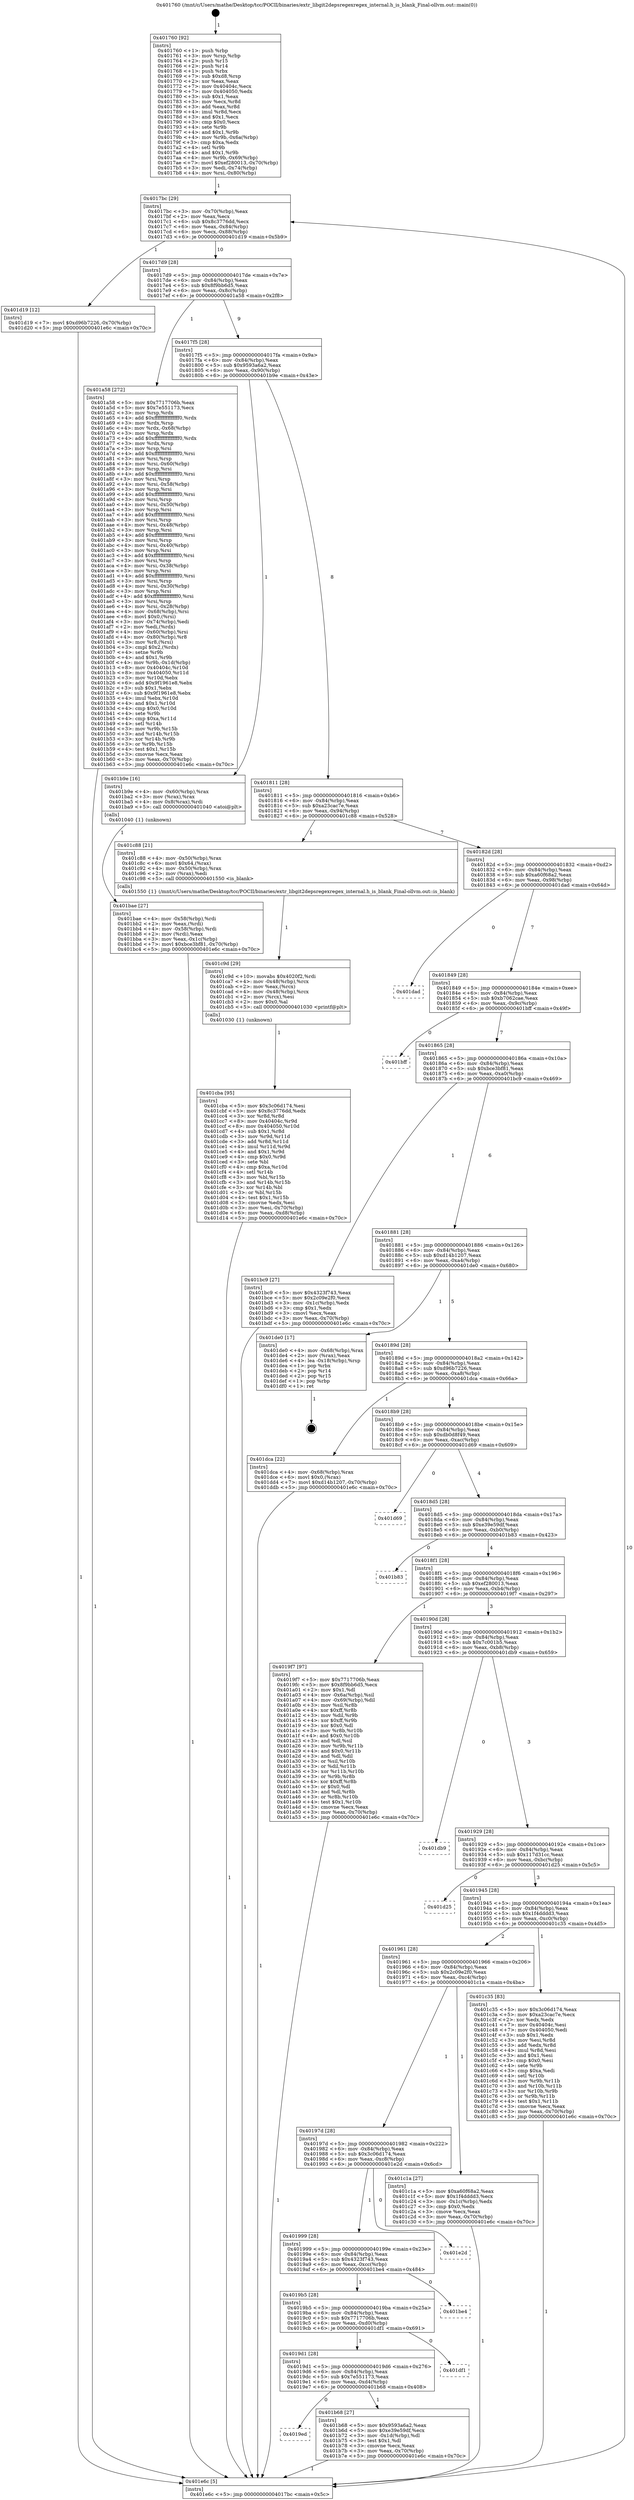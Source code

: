 digraph "0x401760" {
  label = "0x401760 (/mnt/c/Users/mathe/Desktop/tcc/POCII/binaries/extr_libgit2depsregexregex_internal.h_is_blank_Final-ollvm.out::main(0))"
  labelloc = "t"
  node[shape=record]

  Entry [label="",width=0.3,height=0.3,shape=circle,fillcolor=black,style=filled]
  "0x4017bc" [label="{
     0x4017bc [29]\l
     | [instrs]\l
     &nbsp;&nbsp;0x4017bc \<+3\>: mov -0x70(%rbp),%eax\l
     &nbsp;&nbsp;0x4017bf \<+2\>: mov %eax,%ecx\l
     &nbsp;&nbsp;0x4017c1 \<+6\>: sub $0x8c3776dd,%ecx\l
     &nbsp;&nbsp;0x4017c7 \<+6\>: mov %eax,-0x84(%rbp)\l
     &nbsp;&nbsp;0x4017cd \<+6\>: mov %ecx,-0x88(%rbp)\l
     &nbsp;&nbsp;0x4017d3 \<+6\>: je 0000000000401d19 \<main+0x5b9\>\l
  }"]
  "0x401d19" [label="{
     0x401d19 [12]\l
     | [instrs]\l
     &nbsp;&nbsp;0x401d19 \<+7\>: movl $0xd96b7226,-0x70(%rbp)\l
     &nbsp;&nbsp;0x401d20 \<+5\>: jmp 0000000000401e6c \<main+0x70c\>\l
  }"]
  "0x4017d9" [label="{
     0x4017d9 [28]\l
     | [instrs]\l
     &nbsp;&nbsp;0x4017d9 \<+5\>: jmp 00000000004017de \<main+0x7e\>\l
     &nbsp;&nbsp;0x4017de \<+6\>: mov -0x84(%rbp),%eax\l
     &nbsp;&nbsp;0x4017e4 \<+5\>: sub $0x8f9bb6d5,%eax\l
     &nbsp;&nbsp;0x4017e9 \<+6\>: mov %eax,-0x8c(%rbp)\l
     &nbsp;&nbsp;0x4017ef \<+6\>: je 0000000000401a58 \<main+0x2f8\>\l
  }"]
  Exit [label="",width=0.3,height=0.3,shape=circle,fillcolor=black,style=filled,peripheries=2]
  "0x401a58" [label="{
     0x401a58 [272]\l
     | [instrs]\l
     &nbsp;&nbsp;0x401a58 \<+5\>: mov $0x7717706b,%eax\l
     &nbsp;&nbsp;0x401a5d \<+5\>: mov $0x7e551173,%ecx\l
     &nbsp;&nbsp;0x401a62 \<+3\>: mov %rsp,%rdx\l
     &nbsp;&nbsp;0x401a65 \<+4\>: add $0xfffffffffffffff0,%rdx\l
     &nbsp;&nbsp;0x401a69 \<+3\>: mov %rdx,%rsp\l
     &nbsp;&nbsp;0x401a6c \<+4\>: mov %rdx,-0x68(%rbp)\l
     &nbsp;&nbsp;0x401a70 \<+3\>: mov %rsp,%rdx\l
     &nbsp;&nbsp;0x401a73 \<+4\>: add $0xfffffffffffffff0,%rdx\l
     &nbsp;&nbsp;0x401a77 \<+3\>: mov %rdx,%rsp\l
     &nbsp;&nbsp;0x401a7a \<+3\>: mov %rsp,%rsi\l
     &nbsp;&nbsp;0x401a7d \<+4\>: add $0xfffffffffffffff0,%rsi\l
     &nbsp;&nbsp;0x401a81 \<+3\>: mov %rsi,%rsp\l
     &nbsp;&nbsp;0x401a84 \<+4\>: mov %rsi,-0x60(%rbp)\l
     &nbsp;&nbsp;0x401a88 \<+3\>: mov %rsp,%rsi\l
     &nbsp;&nbsp;0x401a8b \<+4\>: add $0xfffffffffffffff0,%rsi\l
     &nbsp;&nbsp;0x401a8f \<+3\>: mov %rsi,%rsp\l
     &nbsp;&nbsp;0x401a92 \<+4\>: mov %rsi,-0x58(%rbp)\l
     &nbsp;&nbsp;0x401a96 \<+3\>: mov %rsp,%rsi\l
     &nbsp;&nbsp;0x401a99 \<+4\>: add $0xfffffffffffffff0,%rsi\l
     &nbsp;&nbsp;0x401a9d \<+3\>: mov %rsi,%rsp\l
     &nbsp;&nbsp;0x401aa0 \<+4\>: mov %rsi,-0x50(%rbp)\l
     &nbsp;&nbsp;0x401aa4 \<+3\>: mov %rsp,%rsi\l
     &nbsp;&nbsp;0x401aa7 \<+4\>: add $0xfffffffffffffff0,%rsi\l
     &nbsp;&nbsp;0x401aab \<+3\>: mov %rsi,%rsp\l
     &nbsp;&nbsp;0x401aae \<+4\>: mov %rsi,-0x48(%rbp)\l
     &nbsp;&nbsp;0x401ab2 \<+3\>: mov %rsp,%rsi\l
     &nbsp;&nbsp;0x401ab5 \<+4\>: add $0xfffffffffffffff0,%rsi\l
     &nbsp;&nbsp;0x401ab9 \<+3\>: mov %rsi,%rsp\l
     &nbsp;&nbsp;0x401abc \<+4\>: mov %rsi,-0x40(%rbp)\l
     &nbsp;&nbsp;0x401ac0 \<+3\>: mov %rsp,%rsi\l
     &nbsp;&nbsp;0x401ac3 \<+4\>: add $0xfffffffffffffff0,%rsi\l
     &nbsp;&nbsp;0x401ac7 \<+3\>: mov %rsi,%rsp\l
     &nbsp;&nbsp;0x401aca \<+4\>: mov %rsi,-0x38(%rbp)\l
     &nbsp;&nbsp;0x401ace \<+3\>: mov %rsp,%rsi\l
     &nbsp;&nbsp;0x401ad1 \<+4\>: add $0xfffffffffffffff0,%rsi\l
     &nbsp;&nbsp;0x401ad5 \<+3\>: mov %rsi,%rsp\l
     &nbsp;&nbsp;0x401ad8 \<+4\>: mov %rsi,-0x30(%rbp)\l
     &nbsp;&nbsp;0x401adc \<+3\>: mov %rsp,%rsi\l
     &nbsp;&nbsp;0x401adf \<+4\>: add $0xfffffffffffffff0,%rsi\l
     &nbsp;&nbsp;0x401ae3 \<+3\>: mov %rsi,%rsp\l
     &nbsp;&nbsp;0x401ae6 \<+4\>: mov %rsi,-0x28(%rbp)\l
     &nbsp;&nbsp;0x401aea \<+4\>: mov -0x68(%rbp),%rsi\l
     &nbsp;&nbsp;0x401aee \<+6\>: movl $0x0,(%rsi)\l
     &nbsp;&nbsp;0x401af4 \<+3\>: mov -0x74(%rbp),%edi\l
     &nbsp;&nbsp;0x401af7 \<+2\>: mov %edi,(%rdx)\l
     &nbsp;&nbsp;0x401af9 \<+4\>: mov -0x60(%rbp),%rsi\l
     &nbsp;&nbsp;0x401afd \<+4\>: mov -0x80(%rbp),%r8\l
     &nbsp;&nbsp;0x401b01 \<+3\>: mov %r8,(%rsi)\l
     &nbsp;&nbsp;0x401b04 \<+3\>: cmpl $0x2,(%rdx)\l
     &nbsp;&nbsp;0x401b07 \<+4\>: setne %r9b\l
     &nbsp;&nbsp;0x401b0b \<+4\>: and $0x1,%r9b\l
     &nbsp;&nbsp;0x401b0f \<+4\>: mov %r9b,-0x1d(%rbp)\l
     &nbsp;&nbsp;0x401b13 \<+8\>: mov 0x40404c,%r10d\l
     &nbsp;&nbsp;0x401b1b \<+8\>: mov 0x404050,%r11d\l
     &nbsp;&nbsp;0x401b23 \<+3\>: mov %r10d,%ebx\l
     &nbsp;&nbsp;0x401b26 \<+6\>: add $0x9f1961e8,%ebx\l
     &nbsp;&nbsp;0x401b2c \<+3\>: sub $0x1,%ebx\l
     &nbsp;&nbsp;0x401b2f \<+6\>: sub $0x9f1961e8,%ebx\l
     &nbsp;&nbsp;0x401b35 \<+4\>: imul %ebx,%r10d\l
     &nbsp;&nbsp;0x401b39 \<+4\>: and $0x1,%r10d\l
     &nbsp;&nbsp;0x401b3d \<+4\>: cmp $0x0,%r10d\l
     &nbsp;&nbsp;0x401b41 \<+4\>: sete %r9b\l
     &nbsp;&nbsp;0x401b45 \<+4\>: cmp $0xa,%r11d\l
     &nbsp;&nbsp;0x401b49 \<+4\>: setl %r14b\l
     &nbsp;&nbsp;0x401b4d \<+3\>: mov %r9b,%r15b\l
     &nbsp;&nbsp;0x401b50 \<+3\>: and %r14b,%r15b\l
     &nbsp;&nbsp;0x401b53 \<+3\>: xor %r14b,%r9b\l
     &nbsp;&nbsp;0x401b56 \<+3\>: or %r9b,%r15b\l
     &nbsp;&nbsp;0x401b59 \<+4\>: test $0x1,%r15b\l
     &nbsp;&nbsp;0x401b5d \<+3\>: cmovne %ecx,%eax\l
     &nbsp;&nbsp;0x401b60 \<+3\>: mov %eax,-0x70(%rbp)\l
     &nbsp;&nbsp;0x401b63 \<+5\>: jmp 0000000000401e6c \<main+0x70c\>\l
  }"]
  "0x4017f5" [label="{
     0x4017f5 [28]\l
     | [instrs]\l
     &nbsp;&nbsp;0x4017f5 \<+5\>: jmp 00000000004017fa \<main+0x9a\>\l
     &nbsp;&nbsp;0x4017fa \<+6\>: mov -0x84(%rbp),%eax\l
     &nbsp;&nbsp;0x401800 \<+5\>: sub $0x9593a6a2,%eax\l
     &nbsp;&nbsp;0x401805 \<+6\>: mov %eax,-0x90(%rbp)\l
     &nbsp;&nbsp;0x40180b \<+6\>: je 0000000000401b9e \<main+0x43e\>\l
  }"]
  "0x401cba" [label="{
     0x401cba [95]\l
     | [instrs]\l
     &nbsp;&nbsp;0x401cba \<+5\>: mov $0x3c06d174,%esi\l
     &nbsp;&nbsp;0x401cbf \<+5\>: mov $0x8c3776dd,%edx\l
     &nbsp;&nbsp;0x401cc4 \<+3\>: xor %r8d,%r8d\l
     &nbsp;&nbsp;0x401cc7 \<+8\>: mov 0x40404c,%r9d\l
     &nbsp;&nbsp;0x401ccf \<+8\>: mov 0x404050,%r10d\l
     &nbsp;&nbsp;0x401cd7 \<+4\>: sub $0x1,%r8d\l
     &nbsp;&nbsp;0x401cdb \<+3\>: mov %r9d,%r11d\l
     &nbsp;&nbsp;0x401cde \<+3\>: add %r8d,%r11d\l
     &nbsp;&nbsp;0x401ce1 \<+4\>: imul %r11d,%r9d\l
     &nbsp;&nbsp;0x401ce5 \<+4\>: and $0x1,%r9d\l
     &nbsp;&nbsp;0x401ce9 \<+4\>: cmp $0x0,%r9d\l
     &nbsp;&nbsp;0x401ced \<+3\>: sete %bl\l
     &nbsp;&nbsp;0x401cf0 \<+4\>: cmp $0xa,%r10d\l
     &nbsp;&nbsp;0x401cf4 \<+4\>: setl %r14b\l
     &nbsp;&nbsp;0x401cf8 \<+3\>: mov %bl,%r15b\l
     &nbsp;&nbsp;0x401cfb \<+3\>: and %r14b,%r15b\l
     &nbsp;&nbsp;0x401cfe \<+3\>: xor %r14b,%bl\l
     &nbsp;&nbsp;0x401d01 \<+3\>: or %bl,%r15b\l
     &nbsp;&nbsp;0x401d04 \<+4\>: test $0x1,%r15b\l
     &nbsp;&nbsp;0x401d08 \<+3\>: cmovne %edx,%esi\l
     &nbsp;&nbsp;0x401d0b \<+3\>: mov %esi,-0x70(%rbp)\l
     &nbsp;&nbsp;0x401d0e \<+6\>: mov %eax,-0xd8(%rbp)\l
     &nbsp;&nbsp;0x401d14 \<+5\>: jmp 0000000000401e6c \<main+0x70c\>\l
  }"]
  "0x401b9e" [label="{
     0x401b9e [16]\l
     | [instrs]\l
     &nbsp;&nbsp;0x401b9e \<+4\>: mov -0x60(%rbp),%rax\l
     &nbsp;&nbsp;0x401ba2 \<+3\>: mov (%rax),%rax\l
     &nbsp;&nbsp;0x401ba5 \<+4\>: mov 0x8(%rax),%rdi\l
     &nbsp;&nbsp;0x401ba9 \<+5\>: call 0000000000401040 \<atoi@plt\>\l
     | [calls]\l
     &nbsp;&nbsp;0x401040 \{1\} (unknown)\l
  }"]
  "0x401811" [label="{
     0x401811 [28]\l
     | [instrs]\l
     &nbsp;&nbsp;0x401811 \<+5\>: jmp 0000000000401816 \<main+0xb6\>\l
     &nbsp;&nbsp;0x401816 \<+6\>: mov -0x84(%rbp),%eax\l
     &nbsp;&nbsp;0x40181c \<+5\>: sub $0xa23cac7e,%eax\l
     &nbsp;&nbsp;0x401821 \<+6\>: mov %eax,-0x94(%rbp)\l
     &nbsp;&nbsp;0x401827 \<+6\>: je 0000000000401c88 \<main+0x528\>\l
  }"]
  "0x401c9d" [label="{
     0x401c9d [29]\l
     | [instrs]\l
     &nbsp;&nbsp;0x401c9d \<+10\>: movabs $0x4020f2,%rdi\l
     &nbsp;&nbsp;0x401ca7 \<+4\>: mov -0x48(%rbp),%rcx\l
     &nbsp;&nbsp;0x401cab \<+2\>: mov %eax,(%rcx)\l
     &nbsp;&nbsp;0x401cad \<+4\>: mov -0x48(%rbp),%rcx\l
     &nbsp;&nbsp;0x401cb1 \<+2\>: mov (%rcx),%esi\l
     &nbsp;&nbsp;0x401cb3 \<+2\>: mov $0x0,%al\l
     &nbsp;&nbsp;0x401cb5 \<+5\>: call 0000000000401030 \<printf@plt\>\l
     | [calls]\l
     &nbsp;&nbsp;0x401030 \{1\} (unknown)\l
  }"]
  "0x401c88" [label="{
     0x401c88 [21]\l
     | [instrs]\l
     &nbsp;&nbsp;0x401c88 \<+4\>: mov -0x50(%rbp),%rax\l
     &nbsp;&nbsp;0x401c8c \<+6\>: movl $0x64,(%rax)\l
     &nbsp;&nbsp;0x401c92 \<+4\>: mov -0x50(%rbp),%rax\l
     &nbsp;&nbsp;0x401c96 \<+2\>: mov (%rax),%edi\l
     &nbsp;&nbsp;0x401c98 \<+5\>: call 0000000000401550 \<is_blank\>\l
     | [calls]\l
     &nbsp;&nbsp;0x401550 \{1\} (/mnt/c/Users/mathe/Desktop/tcc/POCII/binaries/extr_libgit2depsregexregex_internal.h_is_blank_Final-ollvm.out::is_blank)\l
  }"]
  "0x40182d" [label="{
     0x40182d [28]\l
     | [instrs]\l
     &nbsp;&nbsp;0x40182d \<+5\>: jmp 0000000000401832 \<main+0xd2\>\l
     &nbsp;&nbsp;0x401832 \<+6\>: mov -0x84(%rbp),%eax\l
     &nbsp;&nbsp;0x401838 \<+5\>: sub $0xa60f68a2,%eax\l
     &nbsp;&nbsp;0x40183d \<+6\>: mov %eax,-0x98(%rbp)\l
     &nbsp;&nbsp;0x401843 \<+6\>: je 0000000000401dad \<main+0x64d\>\l
  }"]
  "0x401bae" [label="{
     0x401bae [27]\l
     | [instrs]\l
     &nbsp;&nbsp;0x401bae \<+4\>: mov -0x58(%rbp),%rdi\l
     &nbsp;&nbsp;0x401bb2 \<+2\>: mov %eax,(%rdi)\l
     &nbsp;&nbsp;0x401bb4 \<+4\>: mov -0x58(%rbp),%rdi\l
     &nbsp;&nbsp;0x401bb8 \<+2\>: mov (%rdi),%eax\l
     &nbsp;&nbsp;0x401bba \<+3\>: mov %eax,-0x1c(%rbp)\l
     &nbsp;&nbsp;0x401bbd \<+7\>: movl $0xbce3bf81,-0x70(%rbp)\l
     &nbsp;&nbsp;0x401bc4 \<+5\>: jmp 0000000000401e6c \<main+0x70c\>\l
  }"]
  "0x401dad" [label="{
     0x401dad\l
  }", style=dashed]
  "0x401849" [label="{
     0x401849 [28]\l
     | [instrs]\l
     &nbsp;&nbsp;0x401849 \<+5\>: jmp 000000000040184e \<main+0xee\>\l
     &nbsp;&nbsp;0x40184e \<+6\>: mov -0x84(%rbp),%eax\l
     &nbsp;&nbsp;0x401854 \<+5\>: sub $0xb7062cae,%eax\l
     &nbsp;&nbsp;0x401859 \<+6\>: mov %eax,-0x9c(%rbp)\l
     &nbsp;&nbsp;0x40185f \<+6\>: je 0000000000401bff \<main+0x49f\>\l
  }"]
  "0x4019ed" [label="{
     0x4019ed\l
  }", style=dashed]
  "0x401bff" [label="{
     0x401bff\l
  }", style=dashed]
  "0x401865" [label="{
     0x401865 [28]\l
     | [instrs]\l
     &nbsp;&nbsp;0x401865 \<+5\>: jmp 000000000040186a \<main+0x10a\>\l
     &nbsp;&nbsp;0x40186a \<+6\>: mov -0x84(%rbp),%eax\l
     &nbsp;&nbsp;0x401870 \<+5\>: sub $0xbce3bf81,%eax\l
     &nbsp;&nbsp;0x401875 \<+6\>: mov %eax,-0xa0(%rbp)\l
     &nbsp;&nbsp;0x40187b \<+6\>: je 0000000000401bc9 \<main+0x469\>\l
  }"]
  "0x401b68" [label="{
     0x401b68 [27]\l
     | [instrs]\l
     &nbsp;&nbsp;0x401b68 \<+5\>: mov $0x9593a6a2,%eax\l
     &nbsp;&nbsp;0x401b6d \<+5\>: mov $0xe39e59df,%ecx\l
     &nbsp;&nbsp;0x401b72 \<+3\>: mov -0x1d(%rbp),%dl\l
     &nbsp;&nbsp;0x401b75 \<+3\>: test $0x1,%dl\l
     &nbsp;&nbsp;0x401b78 \<+3\>: cmovne %ecx,%eax\l
     &nbsp;&nbsp;0x401b7b \<+3\>: mov %eax,-0x70(%rbp)\l
     &nbsp;&nbsp;0x401b7e \<+5\>: jmp 0000000000401e6c \<main+0x70c\>\l
  }"]
  "0x401bc9" [label="{
     0x401bc9 [27]\l
     | [instrs]\l
     &nbsp;&nbsp;0x401bc9 \<+5\>: mov $0x4323f743,%eax\l
     &nbsp;&nbsp;0x401bce \<+5\>: mov $0x2c09e2f0,%ecx\l
     &nbsp;&nbsp;0x401bd3 \<+3\>: mov -0x1c(%rbp),%edx\l
     &nbsp;&nbsp;0x401bd6 \<+3\>: cmp $0x1,%edx\l
     &nbsp;&nbsp;0x401bd9 \<+3\>: cmovl %ecx,%eax\l
     &nbsp;&nbsp;0x401bdc \<+3\>: mov %eax,-0x70(%rbp)\l
     &nbsp;&nbsp;0x401bdf \<+5\>: jmp 0000000000401e6c \<main+0x70c\>\l
  }"]
  "0x401881" [label="{
     0x401881 [28]\l
     | [instrs]\l
     &nbsp;&nbsp;0x401881 \<+5\>: jmp 0000000000401886 \<main+0x126\>\l
     &nbsp;&nbsp;0x401886 \<+6\>: mov -0x84(%rbp),%eax\l
     &nbsp;&nbsp;0x40188c \<+5\>: sub $0xd14b1207,%eax\l
     &nbsp;&nbsp;0x401891 \<+6\>: mov %eax,-0xa4(%rbp)\l
     &nbsp;&nbsp;0x401897 \<+6\>: je 0000000000401de0 \<main+0x680\>\l
  }"]
  "0x4019d1" [label="{
     0x4019d1 [28]\l
     | [instrs]\l
     &nbsp;&nbsp;0x4019d1 \<+5\>: jmp 00000000004019d6 \<main+0x276\>\l
     &nbsp;&nbsp;0x4019d6 \<+6\>: mov -0x84(%rbp),%eax\l
     &nbsp;&nbsp;0x4019dc \<+5\>: sub $0x7e551173,%eax\l
     &nbsp;&nbsp;0x4019e1 \<+6\>: mov %eax,-0xd4(%rbp)\l
     &nbsp;&nbsp;0x4019e7 \<+6\>: je 0000000000401b68 \<main+0x408\>\l
  }"]
  "0x401de0" [label="{
     0x401de0 [17]\l
     | [instrs]\l
     &nbsp;&nbsp;0x401de0 \<+4\>: mov -0x68(%rbp),%rax\l
     &nbsp;&nbsp;0x401de4 \<+2\>: mov (%rax),%eax\l
     &nbsp;&nbsp;0x401de6 \<+4\>: lea -0x18(%rbp),%rsp\l
     &nbsp;&nbsp;0x401dea \<+1\>: pop %rbx\l
     &nbsp;&nbsp;0x401deb \<+2\>: pop %r14\l
     &nbsp;&nbsp;0x401ded \<+2\>: pop %r15\l
     &nbsp;&nbsp;0x401def \<+1\>: pop %rbp\l
     &nbsp;&nbsp;0x401df0 \<+1\>: ret\l
  }"]
  "0x40189d" [label="{
     0x40189d [28]\l
     | [instrs]\l
     &nbsp;&nbsp;0x40189d \<+5\>: jmp 00000000004018a2 \<main+0x142\>\l
     &nbsp;&nbsp;0x4018a2 \<+6\>: mov -0x84(%rbp),%eax\l
     &nbsp;&nbsp;0x4018a8 \<+5\>: sub $0xd96b7226,%eax\l
     &nbsp;&nbsp;0x4018ad \<+6\>: mov %eax,-0xa8(%rbp)\l
     &nbsp;&nbsp;0x4018b3 \<+6\>: je 0000000000401dca \<main+0x66a\>\l
  }"]
  "0x401df1" [label="{
     0x401df1\l
  }", style=dashed]
  "0x401dca" [label="{
     0x401dca [22]\l
     | [instrs]\l
     &nbsp;&nbsp;0x401dca \<+4\>: mov -0x68(%rbp),%rax\l
     &nbsp;&nbsp;0x401dce \<+6\>: movl $0x0,(%rax)\l
     &nbsp;&nbsp;0x401dd4 \<+7\>: movl $0xd14b1207,-0x70(%rbp)\l
     &nbsp;&nbsp;0x401ddb \<+5\>: jmp 0000000000401e6c \<main+0x70c\>\l
  }"]
  "0x4018b9" [label="{
     0x4018b9 [28]\l
     | [instrs]\l
     &nbsp;&nbsp;0x4018b9 \<+5\>: jmp 00000000004018be \<main+0x15e\>\l
     &nbsp;&nbsp;0x4018be \<+6\>: mov -0x84(%rbp),%eax\l
     &nbsp;&nbsp;0x4018c4 \<+5\>: sub $0xdb0d8f49,%eax\l
     &nbsp;&nbsp;0x4018c9 \<+6\>: mov %eax,-0xac(%rbp)\l
     &nbsp;&nbsp;0x4018cf \<+6\>: je 0000000000401d69 \<main+0x609\>\l
  }"]
  "0x4019b5" [label="{
     0x4019b5 [28]\l
     | [instrs]\l
     &nbsp;&nbsp;0x4019b5 \<+5\>: jmp 00000000004019ba \<main+0x25a\>\l
     &nbsp;&nbsp;0x4019ba \<+6\>: mov -0x84(%rbp),%eax\l
     &nbsp;&nbsp;0x4019c0 \<+5\>: sub $0x7717706b,%eax\l
     &nbsp;&nbsp;0x4019c5 \<+6\>: mov %eax,-0xd0(%rbp)\l
     &nbsp;&nbsp;0x4019cb \<+6\>: je 0000000000401df1 \<main+0x691\>\l
  }"]
  "0x401d69" [label="{
     0x401d69\l
  }", style=dashed]
  "0x4018d5" [label="{
     0x4018d5 [28]\l
     | [instrs]\l
     &nbsp;&nbsp;0x4018d5 \<+5\>: jmp 00000000004018da \<main+0x17a\>\l
     &nbsp;&nbsp;0x4018da \<+6\>: mov -0x84(%rbp),%eax\l
     &nbsp;&nbsp;0x4018e0 \<+5\>: sub $0xe39e59df,%eax\l
     &nbsp;&nbsp;0x4018e5 \<+6\>: mov %eax,-0xb0(%rbp)\l
     &nbsp;&nbsp;0x4018eb \<+6\>: je 0000000000401b83 \<main+0x423\>\l
  }"]
  "0x401be4" [label="{
     0x401be4\l
  }", style=dashed]
  "0x401b83" [label="{
     0x401b83\l
  }", style=dashed]
  "0x4018f1" [label="{
     0x4018f1 [28]\l
     | [instrs]\l
     &nbsp;&nbsp;0x4018f1 \<+5\>: jmp 00000000004018f6 \<main+0x196\>\l
     &nbsp;&nbsp;0x4018f6 \<+6\>: mov -0x84(%rbp),%eax\l
     &nbsp;&nbsp;0x4018fc \<+5\>: sub $0xef280013,%eax\l
     &nbsp;&nbsp;0x401901 \<+6\>: mov %eax,-0xb4(%rbp)\l
     &nbsp;&nbsp;0x401907 \<+6\>: je 00000000004019f7 \<main+0x297\>\l
  }"]
  "0x401999" [label="{
     0x401999 [28]\l
     | [instrs]\l
     &nbsp;&nbsp;0x401999 \<+5\>: jmp 000000000040199e \<main+0x23e\>\l
     &nbsp;&nbsp;0x40199e \<+6\>: mov -0x84(%rbp),%eax\l
     &nbsp;&nbsp;0x4019a4 \<+5\>: sub $0x4323f743,%eax\l
     &nbsp;&nbsp;0x4019a9 \<+6\>: mov %eax,-0xcc(%rbp)\l
     &nbsp;&nbsp;0x4019af \<+6\>: je 0000000000401be4 \<main+0x484\>\l
  }"]
  "0x4019f7" [label="{
     0x4019f7 [97]\l
     | [instrs]\l
     &nbsp;&nbsp;0x4019f7 \<+5\>: mov $0x7717706b,%eax\l
     &nbsp;&nbsp;0x4019fc \<+5\>: mov $0x8f9bb6d5,%ecx\l
     &nbsp;&nbsp;0x401a01 \<+2\>: mov $0x1,%dl\l
     &nbsp;&nbsp;0x401a03 \<+4\>: mov -0x6a(%rbp),%sil\l
     &nbsp;&nbsp;0x401a07 \<+4\>: mov -0x69(%rbp),%dil\l
     &nbsp;&nbsp;0x401a0b \<+3\>: mov %sil,%r8b\l
     &nbsp;&nbsp;0x401a0e \<+4\>: xor $0xff,%r8b\l
     &nbsp;&nbsp;0x401a12 \<+3\>: mov %dil,%r9b\l
     &nbsp;&nbsp;0x401a15 \<+4\>: xor $0xff,%r9b\l
     &nbsp;&nbsp;0x401a19 \<+3\>: xor $0x0,%dl\l
     &nbsp;&nbsp;0x401a1c \<+3\>: mov %r8b,%r10b\l
     &nbsp;&nbsp;0x401a1f \<+4\>: and $0x0,%r10b\l
     &nbsp;&nbsp;0x401a23 \<+3\>: and %dl,%sil\l
     &nbsp;&nbsp;0x401a26 \<+3\>: mov %r9b,%r11b\l
     &nbsp;&nbsp;0x401a29 \<+4\>: and $0x0,%r11b\l
     &nbsp;&nbsp;0x401a2d \<+3\>: and %dl,%dil\l
     &nbsp;&nbsp;0x401a30 \<+3\>: or %sil,%r10b\l
     &nbsp;&nbsp;0x401a33 \<+3\>: or %dil,%r11b\l
     &nbsp;&nbsp;0x401a36 \<+3\>: xor %r11b,%r10b\l
     &nbsp;&nbsp;0x401a39 \<+3\>: or %r9b,%r8b\l
     &nbsp;&nbsp;0x401a3c \<+4\>: xor $0xff,%r8b\l
     &nbsp;&nbsp;0x401a40 \<+3\>: or $0x0,%dl\l
     &nbsp;&nbsp;0x401a43 \<+3\>: and %dl,%r8b\l
     &nbsp;&nbsp;0x401a46 \<+3\>: or %r8b,%r10b\l
     &nbsp;&nbsp;0x401a49 \<+4\>: test $0x1,%r10b\l
     &nbsp;&nbsp;0x401a4d \<+3\>: cmovne %ecx,%eax\l
     &nbsp;&nbsp;0x401a50 \<+3\>: mov %eax,-0x70(%rbp)\l
     &nbsp;&nbsp;0x401a53 \<+5\>: jmp 0000000000401e6c \<main+0x70c\>\l
  }"]
  "0x40190d" [label="{
     0x40190d [28]\l
     | [instrs]\l
     &nbsp;&nbsp;0x40190d \<+5\>: jmp 0000000000401912 \<main+0x1b2\>\l
     &nbsp;&nbsp;0x401912 \<+6\>: mov -0x84(%rbp),%eax\l
     &nbsp;&nbsp;0x401918 \<+5\>: sub $0x7c001b5,%eax\l
     &nbsp;&nbsp;0x40191d \<+6\>: mov %eax,-0xb8(%rbp)\l
     &nbsp;&nbsp;0x401923 \<+6\>: je 0000000000401db9 \<main+0x659\>\l
  }"]
  "0x401e6c" [label="{
     0x401e6c [5]\l
     | [instrs]\l
     &nbsp;&nbsp;0x401e6c \<+5\>: jmp 00000000004017bc \<main+0x5c\>\l
  }"]
  "0x401760" [label="{
     0x401760 [92]\l
     | [instrs]\l
     &nbsp;&nbsp;0x401760 \<+1\>: push %rbp\l
     &nbsp;&nbsp;0x401761 \<+3\>: mov %rsp,%rbp\l
     &nbsp;&nbsp;0x401764 \<+2\>: push %r15\l
     &nbsp;&nbsp;0x401766 \<+2\>: push %r14\l
     &nbsp;&nbsp;0x401768 \<+1\>: push %rbx\l
     &nbsp;&nbsp;0x401769 \<+7\>: sub $0xd8,%rsp\l
     &nbsp;&nbsp;0x401770 \<+2\>: xor %eax,%eax\l
     &nbsp;&nbsp;0x401772 \<+7\>: mov 0x40404c,%ecx\l
     &nbsp;&nbsp;0x401779 \<+7\>: mov 0x404050,%edx\l
     &nbsp;&nbsp;0x401780 \<+3\>: sub $0x1,%eax\l
     &nbsp;&nbsp;0x401783 \<+3\>: mov %ecx,%r8d\l
     &nbsp;&nbsp;0x401786 \<+3\>: add %eax,%r8d\l
     &nbsp;&nbsp;0x401789 \<+4\>: imul %r8d,%ecx\l
     &nbsp;&nbsp;0x40178d \<+3\>: and $0x1,%ecx\l
     &nbsp;&nbsp;0x401790 \<+3\>: cmp $0x0,%ecx\l
     &nbsp;&nbsp;0x401793 \<+4\>: sete %r9b\l
     &nbsp;&nbsp;0x401797 \<+4\>: and $0x1,%r9b\l
     &nbsp;&nbsp;0x40179b \<+4\>: mov %r9b,-0x6a(%rbp)\l
     &nbsp;&nbsp;0x40179f \<+3\>: cmp $0xa,%edx\l
     &nbsp;&nbsp;0x4017a2 \<+4\>: setl %r9b\l
     &nbsp;&nbsp;0x4017a6 \<+4\>: and $0x1,%r9b\l
     &nbsp;&nbsp;0x4017aa \<+4\>: mov %r9b,-0x69(%rbp)\l
     &nbsp;&nbsp;0x4017ae \<+7\>: movl $0xef280013,-0x70(%rbp)\l
     &nbsp;&nbsp;0x4017b5 \<+3\>: mov %edi,-0x74(%rbp)\l
     &nbsp;&nbsp;0x4017b8 \<+4\>: mov %rsi,-0x80(%rbp)\l
  }"]
  "0x401e2d" [label="{
     0x401e2d\l
  }", style=dashed]
  "0x40197d" [label="{
     0x40197d [28]\l
     | [instrs]\l
     &nbsp;&nbsp;0x40197d \<+5\>: jmp 0000000000401982 \<main+0x222\>\l
     &nbsp;&nbsp;0x401982 \<+6\>: mov -0x84(%rbp),%eax\l
     &nbsp;&nbsp;0x401988 \<+5\>: sub $0x3c06d174,%eax\l
     &nbsp;&nbsp;0x40198d \<+6\>: mov %eax,-0xc8(%rbp)\l
     &nbsp;&nbsp;0x401993 \<+6\>: je 0000000000401e2d \<main+0x6cd\>\l
  }"]
  "0x401db9" [label="{
     0x401db9\l
  }", style=dashed]
  "0x401929" [label="{
     0x401929 [28]\l
     | [instrs]\l
     &nbsp;&nbsp;0x401929 \<+5\>: jmp 000000000040192e \<main+0x1ce\>\l
     &nbsp;&nbsp;0x40192e \<+6\>: mov -0x84(%rbp),%eax\l
     &nbsp;&nbsp;0x401934 \<+5\>: sub $0x117d31cc,%eax\l
     &nbsp;&nbsp;0x401939 \<+6\>: mov %eax,-0xbc(%rbp)\l
     &nbsp;&nbsp;0x40193f \<+6\>: je 0000000000401d25 \<main+0x5c5\>\l
  }"]
  "0x401c1a" [label="{
     0x401c1a [27]\l
     | [instrs]\l
     &nbsp;&nbsp;0x401c1a \<+5\>: mov $0xa60f68a2,%eax\l
     &nbsp;&nbsp;0x401c1f \<+5\>: mov $0x1f4dddd3,%ecx\l
     &nbsp;&nbsp;0x401c24 \<+3\>: mov -0x1c(%rbp),%edx\l
     &nbsp;&nbsp;0x401c27 \<+3\>: cmp $0x0,%edx\l
     &nbsp;&nbsp;0x401c2a \<+3\>: cmove %ecx,%eax\l
     &nbsp;&nbsp;0x401c2d \<+3\>: mov %eax,-0x70(%rbp)\l
     &nbsp;&nbsp;0x401c30 \<+5\>: jmp 0000000000401e6c \<main+0x70c\>\l
  }"]
  "0x401d25" [label="{
     0x401d25\l
  }", style=dashed]
  "0x401945" [label="{
     0x401945 [28]\l
     | [instrs]\l
     &nbsp;&nbsp;0x401945 \<+5\>: jmp 000000000040194a \<main+0x1ea\>\l
     &nbsp;&nbsp;0x40194a \<+6\>: mov -0x84(%rbp),%eax\l
     &nbsp;&nbsp;0x401950 \<+5\>: sub $0x1f4dddd3,%eax\l
     &nbsp;&nbsp;0x401955 \<+6\>: mov %eax,-0xc0(%rbp)\l
     &nbsp;&nbsp;0x40195b \<+6\>: je 0000000000401c35 \<main+0x4d5\>\l
  }"]
  "0x401961" [label="{
     0x401961 [28]\l
     | [instrs]\l
     &nbsp;&nbsp;0x401961 \<+5\>: jmp 0000000000401966 \<main+0x206\>\l
     &nbsp;&nbsp;0x401966 \<+6\>: mov -0x84(%rbp),%eax\l
     &nbsp;&nbsp;0x40196c \<+5\>: sub $0x2c09e2f0,%eax\l
     &nbsp;&nbsp;0x401971 \<+6\>: mov %eax,-0xc4(%rbp)\l
     &nbsp;&nbsp;0x401977 \<+6\>: je 0000000000401c1a \<main+0x4ba\>\l
  }"]
  "0x401c35" [label="{
     0x401c35 [83]\l
     | [instrs]\l
     &nbsp;&nbsp;0x401c35 \<+5\>: mov $0x3c06d174,%eax\l
     &nbsp;&nbsp;0x401c3a \<+5\>: mov $0xa23cac7e,%ecx\l
     &nbsp;&nbsp;0x401c3f \<+2\>: xor %edx,%edx\l
     &nbsp;&nbsp;0x401c41 \<+7\>: mov 0x40404c,%esi\l
     &nbsp;&nbsp;0x401c48 \<+7\>: mov 0x404050,%edi\l
     &nbsp;&nbsp;0x401c4f \<+3\>: sub $0x1,%edx\l
     &nbsp;&nbsp;0x401c52 \<+3\>: mov %esi,%r8d\l
     &nbsp;&nbsp;0x401c55 \<+3\>: add %edx,%r8d\l
     &nbsp;&nbsp;0x401c58 \<+4\>: imul %r8d,%esi\l
     &nbsp;&nbsp;0x401c5c \<+3\>: and $0x1,%esi\l
     &nbsp;&nbsp;0x401c5f \<+3\>: cmp $0x0,%esi\l
     &nbsp;&nbsp;0x401c62 \<+4\>: sete %r9b\l
     &nbsp;&nbsp;0x401c66 \<+3\>: cmp $0xa,%edi\l
     &nbsp;&nbsp;0x401c69 \<+4\>: setl %r10b\l
     &nbsp;&nbsp;0x401c6d \<+3\>: mov %r9b,%r11b\l
     &nbsp;&nbsp;0x401c70 \<+3\>: and %r10b,%r11b\l
     &nbsp;&nbsp;0x401c73 \<+3\>: xor %r10b,%r9b\l
     &nbsp;&nbsp;0x401c76 \<+3\>: or %r9b,%r11b\l
     &nbsp;&nbsp;0x401c79 \<+4\>: test $0x1,%r11b\l
     &nbsp;&nbsp;0x401c7d \<+3\>: cmovne %ecx,%eax\l
     &nbsp;&nbsp;0x401c80 \<+3\>: mov %eax,-0x70(%rbp)\l
     &nbsp;&nbsp;0x401c83 \<+5\>: jmp 0000000000401e6c \<main+0x70c\>\l
  }"]
  Entry -> "0x401760" [label=" 1"]
  "0x4017bc" -> "0x401d19" [label=" 1"]
  "0x4017bc" -> "0x4017d9" [label=" 10"]
  "0x401de0" -> Exit [label=" 1"]
  "0x4017d9" -> "0x401a58" [label=" 1"]
  "0x4017d9" -> "0x4017f5" [label=" 9"]
  "0x401dca" -> "0x401e6c" [label=" 1"]
  "0x4017f5" -> "0x401b9e" [label=" 1"]
  "0x4017f5" -> "0x401811" [label=" 8"]
  "0x401d19" -> "0x401e6c" [label=" 1"]
  "0x401811" -> "0x401c88" [label=" 1"]
  "0x401811" -> "0x40182d" [label=" 7"]
  "0x401cba" -> "0x401e6c" [label=" 1"]
  "0x40182d" -> "0x401dad" [label=" 0"]
  "0x40182d" -> "0x401849" [label=" 7"]
  "0x401c9d" -> "0x401cba" [label=" 1"]
  "0x401849" -> "0x401bff" [label=" 0"]
  "0x401849" -> "0x401865" [label=" 7"]
  "0x401c88" -> "0x401c9d" [label=" 1"]
  "0x401865" -> "0x401bc9" [label=" 1"]
  "0x401865" -> "0x401881" [label=" 6"]
  "0x401c35" -> "0x401e6c" [label=" 1"]
  "0x401881" -> "0x401de0" [label=" 1"]
  "0x401881" -> "0x40189d" [label=" 5"]
  "0x401bc9" -> "0x401e6c" [label=" 1"]
  "0x40189d" -> "0x401dca" [label=" 1"]
  "0x40189d" -> "0x4018b9" [label=" 4"]
  "0x401bae" -> "0x401e6c" [label=" 1"]
  "0x4018b9" -> "0x401d69" [label=" 0"]
  "0x4018b9" -> "0x4018d5" [label=" 4"]
  "0x401b68" -> "0x401e6c" [label=" 1"]
  "0x4018d5" -> "0x401b83" [label=" 0"]
  "0x4018d5" -> "0x4018f1" [label=" 4"]
  "0x4019d1" -> "0x4019ed" [label=" 0"]
  "0x4018f1" -> "0x4019f7" [label=" 1"]
  "0x4018f1" -> "0x40190d" [label=" 3"]
  "0x4019f7" -> "0x401e6c" [label=" 1"]
  "0x401760" -> "0x4017bc" [label=" 1"]
  "0x401e6c" -> "0x4017bc" [label=" 10"]
  "0x401c1a" -> "0x401e6c" [label=" 1"]
  "0x401a58" -> "0x401e6c" [label=" 1"]
  "0x4019b5" -> "0x4019d1" [label=" 1"]
  "0x40190d" -> "0x401db9" [label=" 0"]
  "0x40190d" -> "0x401929" [label=" 3"]
  "0x401b9e" -> "0x401bae" [label=" 1"]
  "0x401929" -> "0x401d25" [label=" 0"]
  "0x401929" -> "0x401945" [label=" 3"]
  "0x401999" -> "0x4019b5" [label=" 1"]
  "0x401945" -> "0x401c35" [label=" 1"]
  "0x401945" -> "0x401961" [label=" 2"]
  "0x401999" -> "0x401be4" [label=" 0"]
  "0x401961" -> "0x401c1a" [label=" 1"]
  "0x401961" -> "0x40197d" [label=" 1"]
  "0x4019b5" -> "0x401df1" [label=" 0"]
  "0x40197d" -> "0x401e2d" [label=" 0"]
  "0x40197d" -> "0x401999" [label=" 1"]
  "0x4019d1" -> "0x401b68" [label=" 1"]
}
